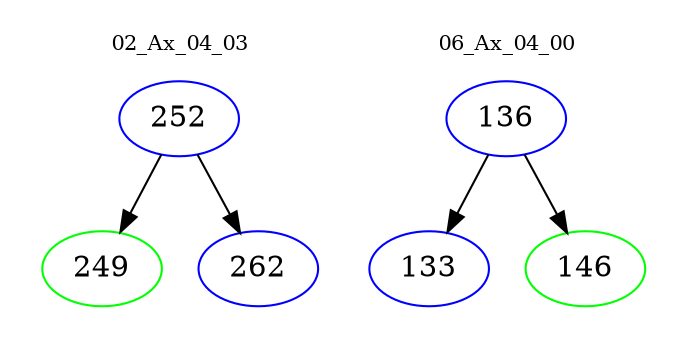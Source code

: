 digraph{
subgraph cluster_0 {
color = white
label = "02_Ax_04_03";
fontsize=10;
T0_252 [label="252", color="blue"]
T0_252 -> T0_249 [color="black"]
T0_249 [label="249", color="green"]
T0_252 -> T0_262 [color="black"]
T0_262 [label="262", color="blue"]
}
subgraph cluster_1 {
color = white
label = "06_Ax_04_00";
fontsize=10;
T1_136 [label="136", color="blue"]
T1_136 -> T1_133 [color="black"]
T1_133 [label="133", color="blue"]
T1_136 -> T1_146 [color="black"]
T1_146 [label="146", color="green"]
}
}
